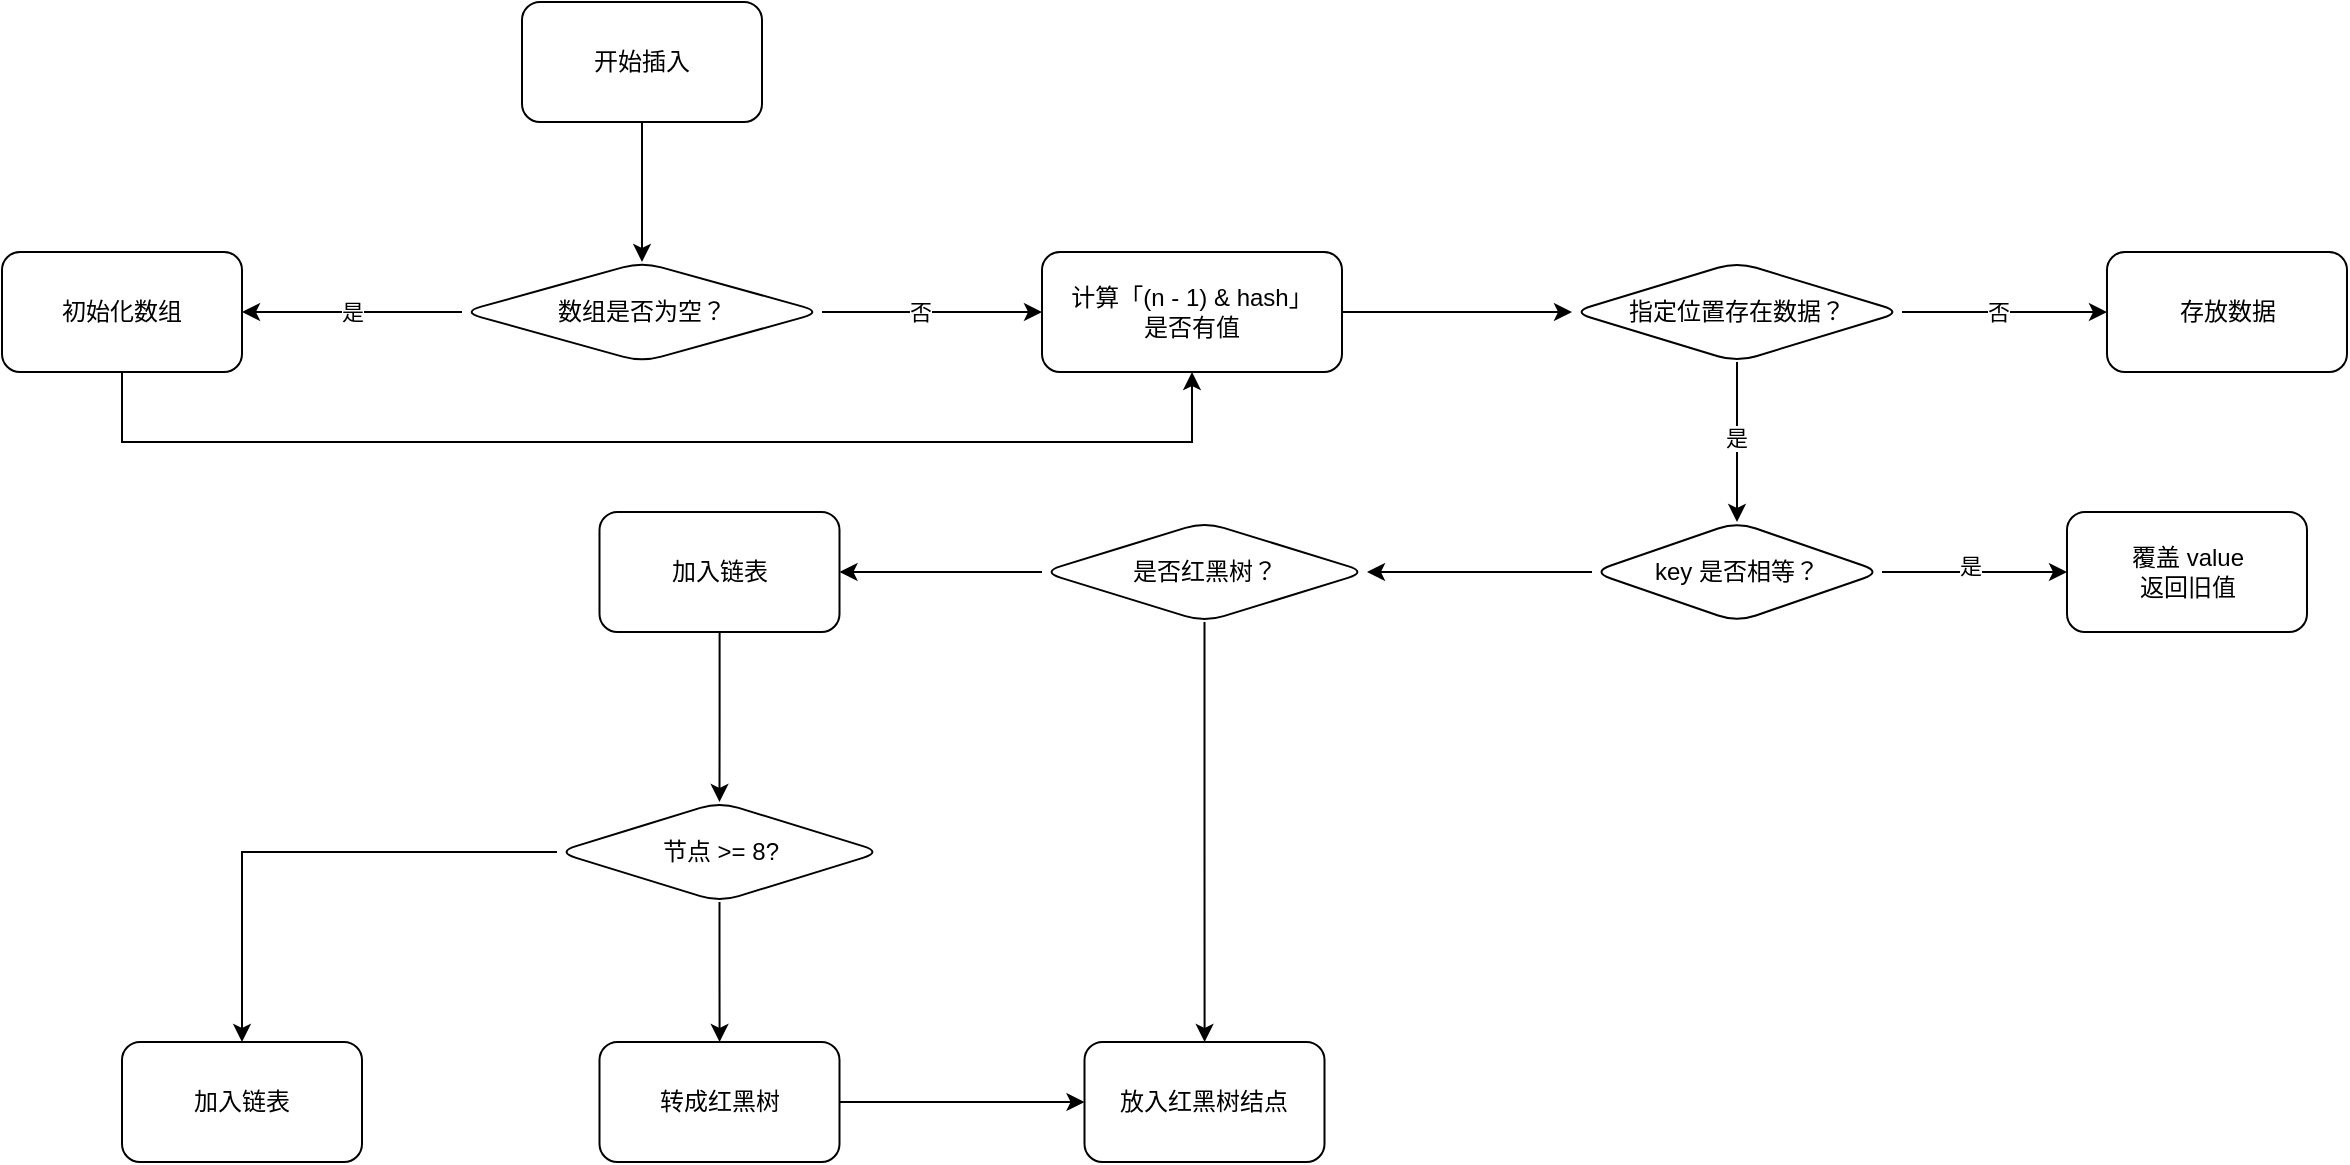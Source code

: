 <mxfile version="27.1.6">
  <diagram name="第 1 页" id="hwQGvMc1-kMtQUXvw_tj">
    <mxGraphModel dx="1997" dy="676" grid="1" gridSize="10" guides="1" tooltips="1" connect="1" arrows="1" fold="1" page="1" pageScale="1" pageWidth="827" pageHeight="1169" math="0" shadow="0">
      <root>
        <mxCell id="0" />
        <mxCell id="1" parent="0" />
        <mxCell id="Qv5NDMWRORHwQcXMOr7v-5" value="" style="edgeStyle=orthogonalEdgeStyle;rounded=0;orthogonalLoop=1;jettySize=auto;html=1;" edge="1" parent="1" source="Qv5NDMWRORHwQcXMOr7v-1" target="Qv5NDMWRORHwQcXMOr7v-4">
          <mxGeometry relative="1" as="geometry" />
        </mxCell>
        <mxCell id="Qv5NDMWRORHwQcXMOr7v-1" value="开始插入" style="rounded=1;whiteSpace=wrap;html=1;" vertex="1" parent="1">
          <mxGeometry x="170" y="160" width="120" height="60" as="geometry" />
        </mxCell>
        <mxCell id="Qv5NDMWRORHwQcXMOr7v-7" value="" style="edgeStyle=orthogonalEdgeStyle;rounded=0;orthogonalLoop=1;jettySize=auto;html=1;" edge="1" parent="1" source="Qv5NDMWRORHwQcXMOr7v-4" target="Qv5NDMWRORHwQcXMOr7v-6">
          <mxGeometry relative="1" as="geometry" />
        </mxCell>
        <mxCell id="Qv5NDMWRORHwQcXMOr7v-8" value="是" style="edgeLabel;html=1;align=center;verticalAlign=middle;resizable=0;points=[];" vertex="1" connectable="0" parent="Qv5NDMWRORHwQcXMOr7v-7">
          <mxGeometry x="-0.054" y="2" relative="1" as="geometry">
            <mxPoint x="-3" y="-2" as="offset" />
          </mxGeometry>
        </mxCell>
        <mxCell id="Qv5NDMWRORHwQcXMOr7v-10" value="" style="edgeStyle=orthogonalEdgeStyle;rounded=0;orthogonalLoop=1;jettySize=auto;html=1;" edge="1" parent="1" source="Qv5NDMWRORHwQcXMOr7v-4" target="Qv5NDMWRORHwQcXMOr7v-9">
          <mxGeometry relative="1" as="geometry" />
        </mxCell>
        <mxCell id="Qv5NDMWRORHwQcXMOr7v-28" value="否" style="edgeLabel;html=1;align=center;verticalAlign=middle;resizable=0;points=[];" vertex="1" connectable="0" parent="Qv5NDMWRORHwQcXMOr7v-10">
          <mxGeometry x="-0.082" y="1" relative="1" as="geometry">
            <mxPoint x="-2" y="1" as="offset" />
          </mxGeometry>
        </mxCell>
        <mxCell id="Qv5NDMWRORHwQcXMOr7v-4" value="数组是否为空？" style="rhombus;whiteSpace=wrap;html=1;rounded=1;" vertex="1" parent="1">
          <mxGeometry x="140" y="290" width="180" height="50" as="geometry" />
        </mxCell>
        <mxCell id="Qv5NDMWRORHwQcXMOr7v-43" style="edgeStyle=orthogonalEdgeStyle;rounded=0;orthogonalLoop=1;jettySize=auto;html=1;entryX=0.5;entryY=1;entryDx=0;entryDy=0;" edge="1" parent="1" source="Qv5NDMWRORHwQcXMOr7v-6" target="Qv5NDMWRORHwQcXMOr7v-9">
          <mxGeometry relative="1" as="geometry">
            <Array as="points">
              <mxPoint x="-30" y="380" />
              <mxPoint x="505" y="380" />
            </Array>
          </mxGeometry>
        </mxCell>
        <mxCell id="Qv5NDMWRORHwQcXMOr7v-6" value="初始化数组" style="whiteSpace=wrap;html=1;rounded=1;" vertex="1" parent="1">
          <mxGeometry x="-90" y="285" width="120" height="60" as="geometry" />
        </mxCell>
        <mxCell id="Qv5NDMWRORHwQcXMOr7v-12" value="" style="edgeStyle=orthogonalEdgeStyle;rounded=0;orthogonalLoop=1;jettySize=auto;html=1;" edge="1" parent="1" source="Qv5NDMWRORHwQcXMOr7v-9" target="Qv5NDMWRORHwQcXMOr7v-11">
          <mxGeometry relative="1" as="geometry" />
        </mxCell>
        <mxCell id="Qv5NDMWRORHwQcXMOr7v-9" value="计算「&lt;span style=&quot;background-color: transparent; color: light-dark(rgb(0, 0, 0), rgb(255, 255, 255));&quot;&gt;(n - 1) &amp;amp; hash」&lt;/span&gt;&lt;div&gt;&lt;span style=&quot;background-color: transparent; color: light-dark(rgb(0, 0, 0), rgb(255, 255, 255));&quot;&gt;是否有值&lt;/span&gt;&lt;/div&gt;" style="whiteSpace=wrap;html=1;rounded=1;" vertex="1" parent="1">
          <mxGeometry x="430" y="285" width="150" height="60" as="geometry" />
        </mxCell>
        <mxCell id="Qv5NDMWRORHwQcXMOr7v-14" value="" style="edgeStyle=orthogonalEdgeStyle;rounded=0;orthogonalLoop=1;jettySize=auto;html=1;" edge="1" parent="1" source="Qv5NDMWRORHwQcXMOr7v-11" target="Qv5NDMWRORHwQcXMOr7v-13">
          <mxGeometry relative="1" as="geometry" />
        </mxCell>
        <mxCell id="Qv5NDMWRORHwQcXMOr7v-25" value="否" style="edgeLabel;html=1;align=center;verticalAlign=middle;resizable=0;points=[];" vertex="1" connectable="0" parent="Qv5NDMWRORHwQcXMOr7v-14">
          <mxGeometry x="-0.054" y="-1" relative="1" as="geometry">
            <mxPoint x="-1" y="-1" as="offset" />
          </mxGeometry>
        </mxCell>
        <mxCell id="Qv5NDMWRORHwQcXMOr7v-18" value="" style="edgeStyle=orthogonalEdgeStyle;rounded=0;orthogonalLoop=1;jettySize=auto;html=1;" edge="1" parent="1" source="Qv5NDMWRORHwQcXMOr7v-11" target="Qv5NDMWRORHwQcXMOr7v-17">
          <mxGeometry relative="1" as="geometry" />
        </mxCell>
        <mxCell id="Qv5NDMWRORHwQcXMOr7v-26" value="是" style="edgeLabel;html=1;align=center;verticalAlign=middle;resizable=0;points=[];" vertex="1" connectable="0" parent="Qv5NDMWRORHwQcXMOr7v-18">
          <mxGeometry x="-0.025" relative="1" as="geometry">
            <mxPoint x="-1" y="-1" as="offset" />
          </mxGeometry>
        </mxCell>
        <mxCell id="Qv5NDMWRORHwQcXMOr7v-11" value="指定位置存在数据？" style="rhombus;whiteSpace=wrap;html=1;rounded=1;" vertex="1" parent="1">
          <mxGeometry x="695" y="290" width="165" height="50" as="geometry" />
        </mxCell>
        <mxCell id="Qv5NDMWRORHwQcXMOr7v-13" value="存放数据" style="whiteSpace=wrap;html=1;rounded=1;" vertex="1" parent="1">
          <mxGeometry x="962.5" y="285" width="120" height="60" as="geometry" />
        </mxCell>
        <mxCell id="Qv5NDMWRORHwQcXMOr7v-20" value="" style="edgeStyle=orthogonalEdgeStyle;rounded=0;orthogonalLoop=1;jettySize=auto;html=1;" edge="1" parent="1" source="Qv5NDMWRORHwQcXMOr7v-17" target="Qv5NDMWRORHwQcXMOr7v-19">
          <mxGeometry relative="1" as="geometry" />
        </mxCell>
        <mxCell id="Qv5NDMWRORHwQcXMOr7v-27" value="是" style="edgeLabel;html=1;align=center;verticalAlign=middle;resizable=0;points=[];" vertex="1" connectable="0" parent="Qv5NDMWRORHwQcXMOr7v-20">
          <mxGeometry x="-0.059" y="-2" relative="1" as="geometry">
            <mxPoint y="-5" as="offset" />
          </mxGeometry>
        </mxCell>
        <mxCell id="Qv5NDMWRORHwQcXMOr7v-24" value="" style="edgeStyle=orthogonalEdgeStyle;rounded=0;orthogonalLoop=1;jettySize=auto;html=1;" edge="1" parent="1" source="Qv5NDMWRORHwQcXMOr7v-17" target="Qv5NDMWRORHwQcXMOr7v-23">
          <mxGeometry relative="1" as="geometry" />
        </mxCell>
        <mxCell id="Qv5NDMWRORHwQcXMOr7v-17" value="key 是否相等？" style="rhombus;whiteSpace=wrap;html=1;rounded=1;" vertex="1" parent="1">
          <mxGeometry x="705" y="420" width="145" height="50" as="geometry" />
        </mxCell>
        <mxCell id="Qv5NDMWRORHwQcXMOr7v-19" value="覆盖 value&lt;div&gt;返回旧值&lt;/div&gt;" style="whiteSpace=wrap;html=1;rounded=1;" vertex="1" parent="1">
          <mxGeometry x="942.5" y="415" width="120" height="60" as="geometry" />
        </mxCell>
        <mxCell id="Qv5NDMWRORHwQcXMOr7v-30" value="" style="edgeStyle=orthogonalEdgeStyle;rounded=0;orthogonalLoop=1;jettySize=auto;html=1;" edge="1" parent="1" source="Qv5NDMWRORHwQcXMOr7v-23" target="Qv5NDMWRORHwQcXMOr7v-29">
          <mxGeometry relative="1" as="geometry" />
        </mxCell>
        <mxCell id="Qv5NDMWRORHwQcXMOr7v-32" value="" style="edgeStyle=orthogonalEdgeStyle;rounded=0;orthogonalLoop=1;jettySize=auto;html=1;" edge="1" parent="1" source="Qv5NDMWRORHwQcXMOr7v-23" target="Qv5NDMWRORHwQcXMOr7v-31">
          <mxGeometry relative="1" as="geometry" />
        </mxCell>
        <mxCell id="Qv5NDMWRORHwQcXMOr7v-23" value="是否红黑树？" style="rhombus;whiteSpace=wrap;html=1;rounded=1;" vertex="1" parent="1">
          <mxGeometry x="430" y="420" width="162.5" height="50" as="geometry" />
        </mxCell>
        <mxCell id="Qv5NDMWRORHwQcXMOr7v-29" value="放入红黑树结点" style="whiteSpace=wrap;html=1;rounded=1;" vertex="1" parent="1">
          <mxGeometry x="451.25" y="680" width="120" height="60" as="geometry" />
        </mxCell>
        <mxCell id="Qv5NDMWRORHwQcXMOr7v-34" value="" style="edgeStyle=orthogonalEdgeStyle;rounded=0;orthogonalLoop=1;jettySize=auto;html=1;" edge="1" parent="1" source="Qv5NDMWRORHwQcXMOr7v-31" target="Qv5NDMWRORHwQcXMOr7v-33">
          <mxGeometry relative="1" as="geometry" />
        </mxCell>
        <mxCell id="Qv5NDMWRORHwQcXMOr7v-31" value="加入链表" style="whiteSpace=wrap;html=1;rounded=1;" vertex="1" parent="1">
          <mxGeometry x="208.75" y="415" width="120" height="60" as="geometry" />
        </mxCell>
        <mxCell id="Qv5NDMWRORHwQcXMOr7v-36" value="" style="edgeStyle=orthogonalEdgeStyle;rounded=0;orthogonalLoop=1;jettySize=auto;html=1;" edge="1" parent="1" source="Qv5NDMWRORHwQcXMOr7v-33" target="Qv5NDMWRORHwQcXMOr7v-35">
          <mxGeometry relative="1" as="geometry" />
        </mxCell>
        <mxCell id="Qv5NDMWRORHwQcXMOr7v-40" value="" style="edgeStyle=orthogonalEdgeStyle;rounded=0;orthogonalLoop=1;jettySize=auto;html=1;" edge="1" parent="1" source="Qv5NDMWRORHwQcXMOr7v-33" target="Qv5NDMWRORHwQcXMOr7v-39">
          <mxGeometry relative="1" as="geometry" />
        </mxCell>
        <mxCell id="Qv5NDMWRORHwQcXMOr7v-33" value="节点 &amp;gt;= 8?" style="rhombus;whiteSpace=wrap;html=1;rounded=1;" vertex="1" parent="1">
          <mxGeometry x="187.5" y="560" width="162.5" height="50" as="geometry" />
        </mxCell>
        <mxCell id="Qv5NDMWRORHwQcXMOr7v-38" style="edgeStyle=orthogonalEdgeStyle;rounded=0;orthogonalLoop=1;jettySize=auto;html=1;entryX=0;entryY=0.5;entryDx=0;entryDy=0;" edge="1" parent="1" source="Qv5NDMWRORHwQcXMOr7v-35" target="Qv5NDMWRORHwQcXMOr7v-29">
          <mxGeometry relative="1" as="geometry" />
        </mxCell>
        <mxCell id="Qv5NDMWRORHwQcXMOr7v-35" value="转成红黑树" style="whiteSpace=wrap;html=1;rounded=1;" vertex="1" parent="1">
          <mxGeometry x="208.75" y="680" width="120" height="60" as="geometry" />
        </mxCell>
        <mxCell id="Qv5NDMWRORHwQcXMOr7v-39" value="加入链表" style="whiteSpace=wrap;html=1;rounded=1;" vertex="1" parent="1">
          <mxGeometry x="-30" y="680" width="120" height="60" as="geometry" />
        </mxCell>
      </root>
    </mxGraphModel>
  </diagram>
</mxfile>
